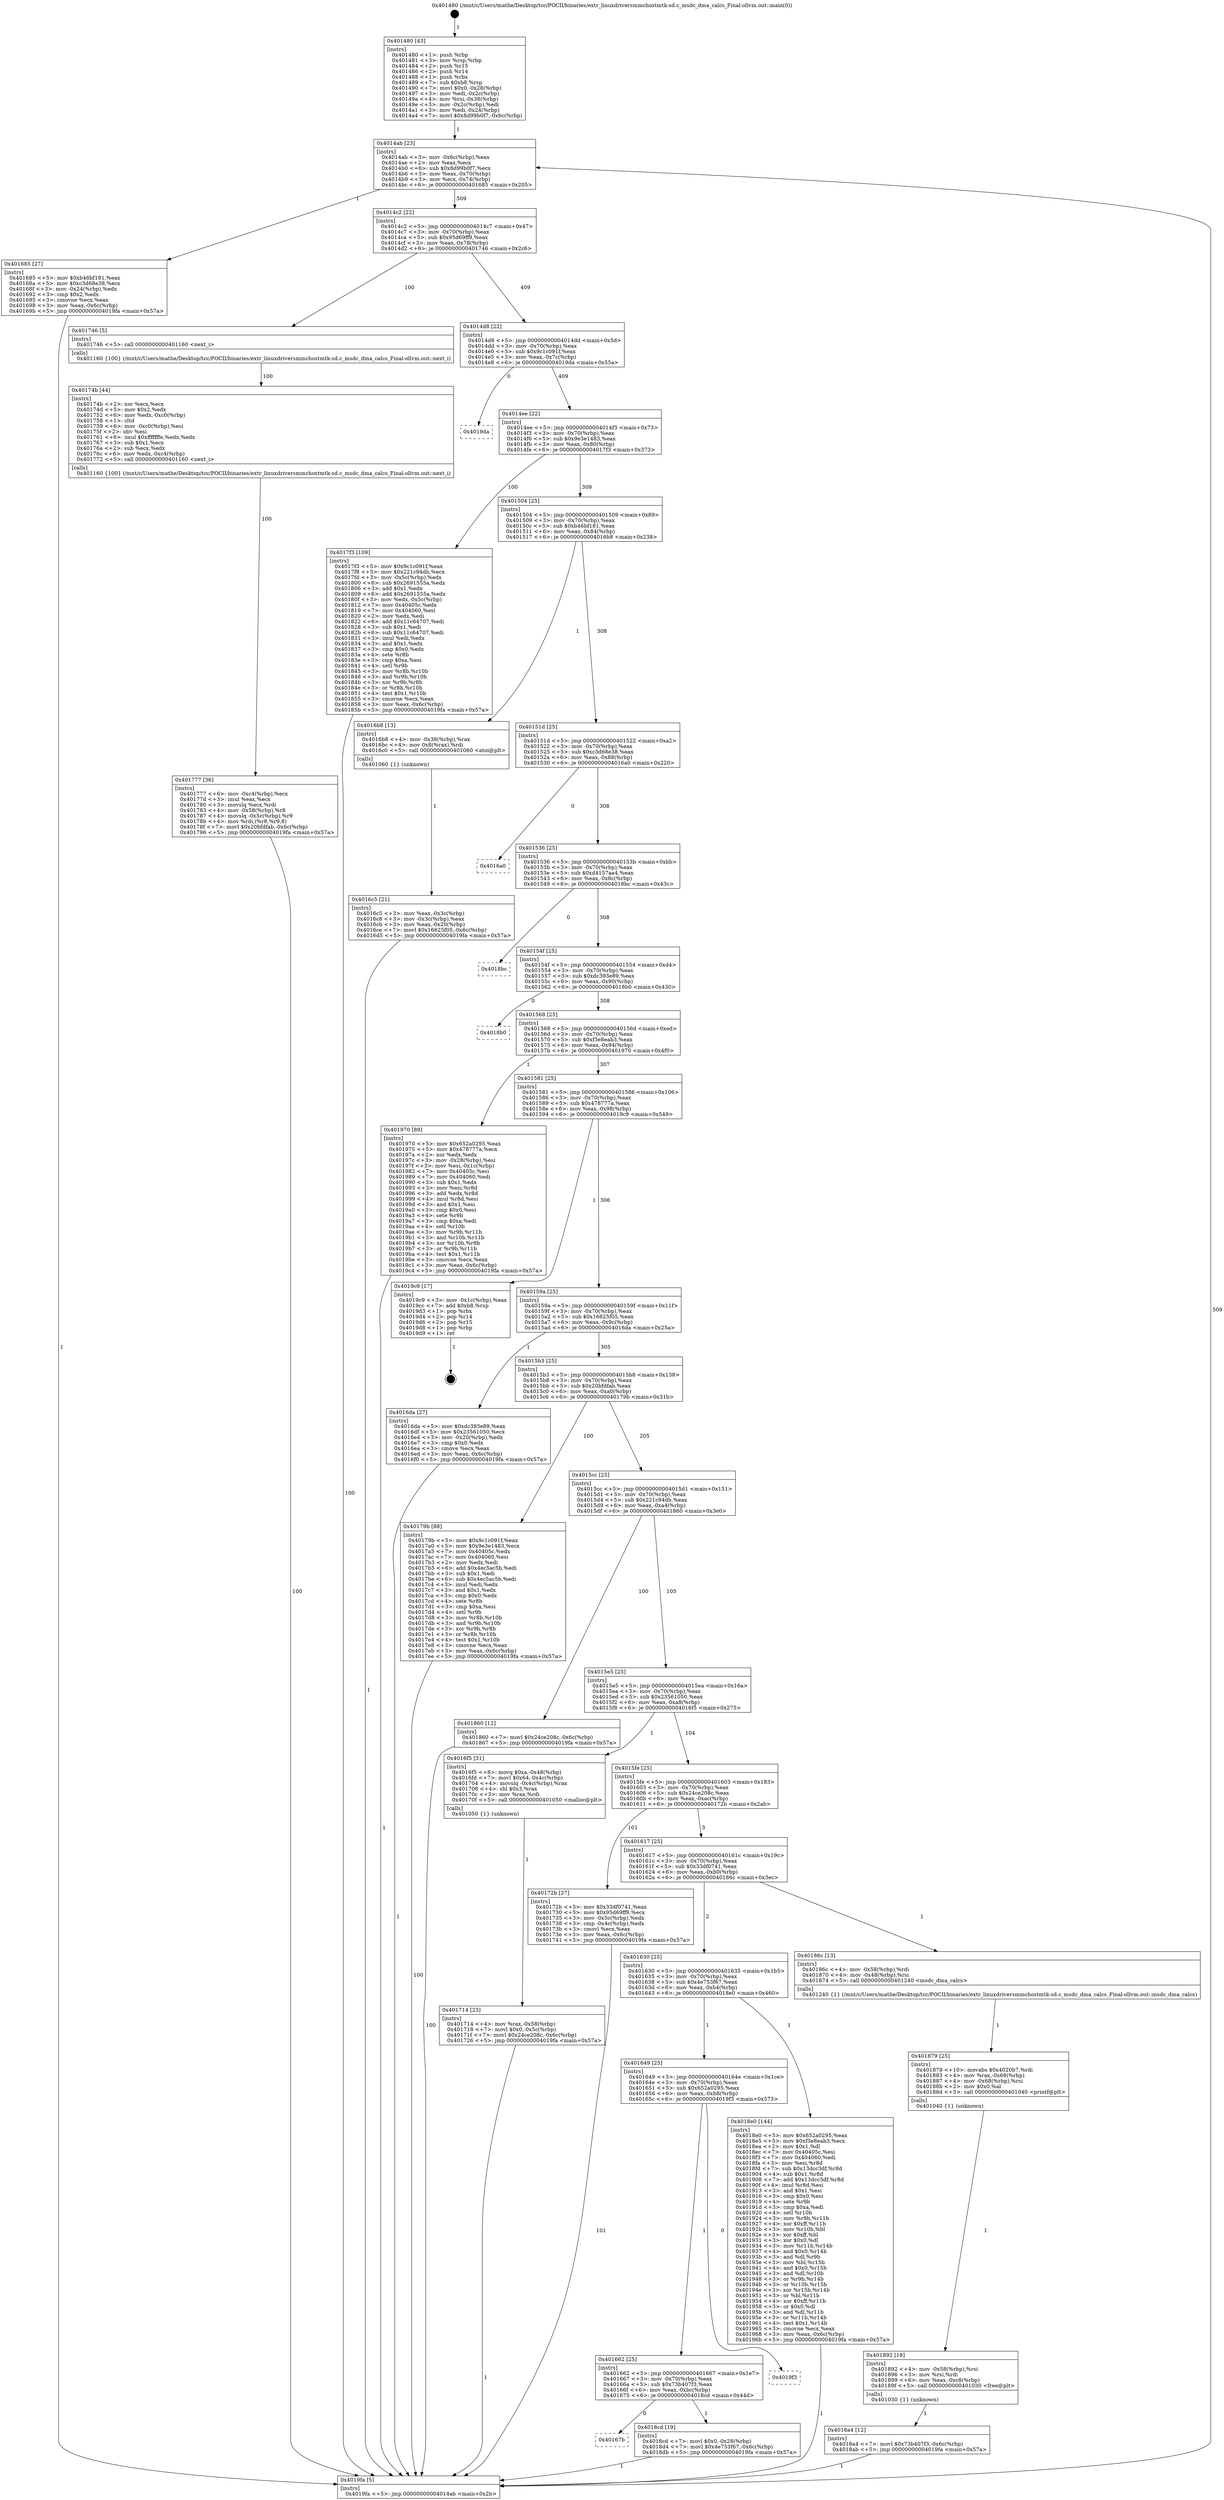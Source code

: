 digraph "0x401480" {
  label = "0x401480 (/mnt/c/Users/mathe/Desktop/tcc/POCII/binaries/extr_linuxdriversmmchostmtk-sd.c_msdc_dma_calcs_Final-ollvm.out::main(0))"
  labelloc = "t"
  node[shape=record]

  Entry [label="",width=0.3,height=0.3,shape=circle,fillcolor=black,style=filled]
  "0x4014ab" [label="{
     0x4014ab [23]\l
     | [instrs]\l
     &nbsp;&nbsp;0x4014ab \<+3\>: mov -0x6c(%rbp),%eax\l
     &nbsp;&nbsp;0x4014ae \<+2\>: mov %eax,%ecx\l
     &nbsp;&nbsp;0x4014b0 \<+6\>: sub $0x8d99b0f7,%ecx\l
     &nbsp;&nbsp;0x4014b6 \<+3\>: mov %eax,-0x70(%rbp)\l
     &nbsp;&nbsp;0x4014b9 \<+3\>: mov %ecx,-0x74(%rbp)\l
     &nbsp;&nbsp;0x4014bc \<+6\>: je 0000000000401685 \<main+0x205\>\l
  }"]
  "0x401685" [label="{
     0x401685 [27]\l
     | [instrs]\l
     &nbsp;&nbsp;0x401685 \<+5\>: mov $0xb46bf181,%eax\l
     &nbsp;&nbsp;0x40168a \<+5\>: mov $0xc3d68e38,%ecx\l
     &nbsp;&nbsp;0x40168f \<+3\>: mov -0x24(%rbp),%edx\l
     &nbsp;&nbsp;0x401692 \<+3\>: cmp $0x2,%edx\l
     &nbsp;&nbsp;0x401695 \<+3\>: cmovne %ecx,%eax\l
     &nbsp;&nbsp;0x401698 \<+3\>: mov %eax,-0x6c(%rbp)\l
     &nbsp;&nbsp;0x40169b \<+5\>: jmp 00000000004019fa \<main+0x57a\>\l
  }"]
  "0x4014c2" [label="{
     0x4014c2 [22]\l
     | [instrs]\l
     &nbsp;&nbsp;0x4014c2 \<+5\>: jmp 00000000004014c7 \<main+0x47\>\l
     &nbsp;&nbsp;0x4014c7 \<+3\>: mov -0x70(%rbp),%eax\l
     &nbsp;&nbsp;0x4014ca \<+5\>: sub $0x95d69ff9,%eax\l
     &nbsp;&nbsp;0x4014cf \<+3\>: mov %eax,-0x78(%rbp)\l
     &nbsp;&nbsp;0x4014d2 \<+6\>: je 0000000000401746 \<main+0x2c6\>\l
  }"]
  "0x4019fa" [label="{
     0x4019fa [5]\l
     | [instrs]\l
     &nbsp;&nbsp;0x4019fa \<+5\>: jmp 00000000004014ab \<main+0x2b\>\l
  }"]
  "0x401480" [label="{
     0x401480 [43]\l
     | [instrs]\l
     &nbsp;&nbsp;0x401480 \<+1\>: push %rbp\l
     &nbsp;&nbsp;0x401481 \<+3\>: mov %rsp,%rbp\l
     &nbsp;&nbsp;0x401484 \<+2\>: push %r15\l
     &nbsp;&nbsp;0x401486 \<+2\>: push %r14\l
     &nbsp;&nbsp;0x401488 \<+1\>: push %rbx\l
     &nbsp;&nbsp;0x401489 \<+7\>: sub $0xb8,%rsp\l
     &nbsp;&nbsp;0x401490 \<+7\>: movl $0x0,-0x28(%rbp)\l
     &nbsp;&nbsp;0x401497 \<+3\>: mov %edi,-0x2c(%rbp)\l
     &nbsp;&nbsp;0x40149a \<+4\>: mov %rsi,-0x38(%rbp)\l
     &nbsp;&nbsp;0x40149e \<+3\>: mov -0x2c(%rbp),%edi\l
     &nbsp;&nbsp;0x4014a1 \<+3\>: mov %edi,-0x24(%rbp)\l
     &nbsp;&nbsp;0x4014a4 \<+7\>: movl $0x8d99b0f7,-0x6c(%rbp)\l
  }"]
  Exit [label="",width=0.3,height=0.3,shape=circle,fillcolor=black,style=filled,peripheries=2]
  "0x401746" [label="{
     0x401746 [5]\l
     | [instrs]\l
     &nbsp;&nbsp;0x401746 \<+5\>: call 0000000000401160 \<next_i\>\l
     | [calls]\l
     &nbsp;&nbsp;0x401160 \{100\} (/mnt/c/Users/mathe/Desktop/tcc/POCII/binaries/extr_linuxdriversmmchostmtk-sd.c_msdc_dma_calcs_Final-ollvm.out::next_i)\l
  }"]
  "0x4014d8" [label="{
     0x4014d8 [22]\l
     | [instrs]\l
     &nbsp;&nbsp;0x4014d8 \<+5\>: jmp 00000000004014dd \<main+0x5d\>\l
     &nbsp;&nbsp;0x4014dd \<+3\>: mov -0x70(%rbp),%eax\l
     &nbsp;&nbsp;0x4014e0 \<+5\>: sub $0x9c1c091f,%eax\l
     &nbsp;&nbsp;0x4014e5 \<+3\>: mov %eax,-0x7c(%rbp)\l
     &nbsp;&nbsp;0x4014e8 \<+6\>: je 00000000004019da \<main+0x55a\>\l
  }"]
  "0x40167b" [label="{
     0x40167b\l
  }", style=dashed]
  "0x4019da" [label="{
     0x4019da\l
  }", style=dashed]
  "0x4014ee" [label="{
     0x4014ee [22]\l
     | [instrs]\l
     &nbsp;&nbsp;0x4014ee \<+5\>: jmp 00000000004014f3 \<main+0x73\>\l
     &nbsp;&nbsp;0x4014f3 \<+3\>: mov -0x70(%rbp),%eax\l
     &nbsp;&nbsp;0x4014f6 \<+5\>: sub $0x9e3e1483,%eax\l
     &nbsp;&nbsp;0x4014fb \<+3\>: mov %eax,-0x80(%rbp)\l
     &nbsp;&nbsp;0x4014fe \<+6\>: je 00000000004017f3 \<main+0x373\>\l
  }"]
  "0x4018cd" [label="{
     0x4018cd [19]\l
     | [instrs]\l
     &nbsp;&nbsp;0x4018cd \<+7\>: movl $0x0,-0x28(%rbp)\l
     &nbsp;&nbsp;0x4018d4 \<+7\>: movl $0x4e753f67,-0x6c(%rbp)\l
     &nbsp;&nbsp;0x4018db \<+5\>: jmp 00000000004019fa \<main+0x57a\>\l
  }"]
  "0x4017f3" [label="{
     0x4017f3 [109]\l
     | [instrs]\l
     &nbsp;&nbsp;0x4017f3 \<+5\>: mov $0x9c1c091f,%eax\l
     &nbsp;&nbsp;0x4017f8 \<+5\>: mov $0x221c94db,%ecx\l
     &nbsp;&nbsp;0x4017fd \<+3\>: mov -0x5c(%rbp),%edx\l
     &nbsp;&nbsp;0x401800 \<+6\>: sub $0x2691555a,%edx\l
     &nbsp;&nbsp;0x401806 \<+3\>: add $0x1,%edx\l
     &nbsp;&nbsp;0x401809 \<+6\>: add $0x2691555a,%edx\l
     &nbsp;&nbsp;0x40180f \<+3\>: mov %edx,-0x5c(%rbp)\l
     &nbsp;&nbsp;0x401812 \<+7\>: mov 0x40405c,%edx\l
     &nbsp;&nbsp;0x401819 \<+7\>: mov 0x404060,%esi\l
     &nbsp;&nbsp;0x401820 \<+2\>: mov %edx,%edi\l
     &nbsp;&nbsp;0x401822 \<+6\>: add $0x11c64707,%edi\l
     &nbsp;&nbsp;0x401828 \<+3\>: sub $0x1,%edi\l
     &nbsp;&nbsp;0x40182b \<+6\>: sub $0x11c64707,%edi\l
     &nbsp;&nbsp;0x401831 \<+3\>: imul %edi,%edx\l
     &nbsp;&nbsp;0x401834 \<+3\>: and $0x1,%edx\l
     &nbsp;&nbsp;0x401837 \<+3\>: cmp $0x0,%edx\l
     &nbsp;&nbsp;0x40183a \<+4\>: sete %r8b\l
     &nbsp;&nbsp;0x40183e \<+3\>: cmp $0xa,%esi\l
     &nbsp;&nbsp;0x401841 \<+4\>: setl %r9b\l
     &nbsp;&nbsp;0x401845 \<+3\>: mov %r8b,%r10b\l
     &nbsp;&nbsp;0x401848 \<+3\>: and %r9b,%r10b\l
     &nbsp;&nbsp;0x40184b \<+3\>: xor %r9b,%r8b\l
     &nbsp;&nbsp;0x40184e \<+3\>: or %r8b,%r10b\l
     &nbsp;&nbsp;0x401851 \<+4\>: test $0x1,%r10b\l
     &nbsp;&nbsp;0x401855 \<+3\>: cmovne %ecx,%eax\l
     &nbsp;&nbsp;0x401858 \<+3\>: mov %eax,-0x6c(%rbp)\l
     &nbsp;&nbsp;0x40185b \<+5\>: jmp 00000000004019fa \<main+0x57a\>\l
  }"]
  "0x401504" [label="{
     0x401504 [25]\l
     | [instrs]\l
     &nbsp;&nbsp;0x401504 \<+5\>: jmp 0000000000401509 \<main+0x89\>\l
     &nbsp;&nbsp;0x401509 \<+3\>: mov -0x70(%rbp),%eax\l
     &nbsp;&nbsp;0x40150c \<+5\>: sub $0xb46bf181,%eax\l
     &nbsp;&nbsp;0x401511 \<+6\>: mov %eax,-0x84(%rbp)\l
     &nbsp;&nbsp;0x401517 \<+6\>: je 00000000004016b8 \<main+0x238\>\l
  }"]
  "0x401662" [label="{
     0x401662 [25]\l
     | [instrs]\l
     &nbsp;&nbsp;0x401662 \<+5\>: jmp 0000000000401667 \<main+0x1e7\>\l
     &nbsp;&nbsp;0x401667 \<+3\>: mov -0x70(%rbp),%eax\l
     &nbsp;&nbsp;0x40166a \<+5\>: sub $0x73b407f3,%eax\l
     &nbsp;&nbsp;0x40166f \<+6\>: mov %eax,-0xbc(%rbp)\l
     &nbsp;&nbsp;0x401675 \<+6\>: je 00000000004018cd \<main+0x44d\>\l
  }"]
  "0x4016b8" [label="{
     0x4016b8 [13]\l
     | [instrs]\l
     &nbsp;&nbsp;0x4016b8 \<+4\>: mov -0x38(%rbp),%rax\l
     &nbsp;&nbsp;0x4016bc \<+4\>: mov 0x8(%rax),%rdi\l
     &nbsp;&nbsp;0x4016c0 \<+5\>: call 0000000000401060 \<atoi@plt\>\l
     | [calls]\l
     &nbsp;&nbsp;0x401060 \{1\} (unknown)\l
  }"]
  "0x40151d" [label="{
     0x40151d [25]\l
     | [instrs]\l
     &nbsp;&nbsp;0x40151d \<+5\>: jmp 0000000000401522 \<main+0xa2\>\l
     &nbsp;&nbsp;0x401522 \<+3\>: mov -0x70(%rbp),%eax\l
     &nbsp;&nbsp;0x401525 \<+5\>: sub $0xc3d68e38,%eax\l
     &nbsp;&nbsp;0x40152a \<+6\>: mov %eax,-0x88(%rbp)\l
     &nbsp;&nbsp;0x401530 \<+6\>: je 00000000004016a0 \<main+0x220\>\l
  }"]
  "0x4016c5" [label="{
     0x4016c5 [21]\l
     | [instrs]\l
     &nbsp;&nbsp;0x4016c5 \<+3\>: mov %eax,-0x3c(%rbp)\l
     &nbsp;&nbsp;0x4016c8 \<+3\>: mov -0x3c(%rbp),%eax\l
     &nbsp;&nbsp;0x4016cb \<+3\>: mov %eax,-0x20(%rbp)\l
     &nbsp;&nbsp;0x4016ce \<+7\>: movl $0x16625f05,-0x6c(%rbp)\l
     &nbsp;&nbsp;0x4016d5 \<+5\>: jmp 00000000004019fa \<main+0x57a\>\l
  }"]
  "0x4019f3" [label="{
     0x4019f3\l
  }", style=dashed]
  "0x4016a0" [label="{
     0x4016a0\l
  }", style=dashed]
  "0x401536" [label="{
     0x401536 [25]\l
     | [instrs]\l
     &nbsp;&nbsp;0x401536 \<+5\>: jmp 000000000040153b \<main+0xbb\>\l
     &nbsp;&nbsp;0x40153b \<+3\>: mov -0x70(%rbp),%eax\l
     &nbsp;&nbsp;0x40153e \<+5\>: sub $0xd4157aa4,%eax\l
     &nbsp;&nbsp;0x401543 \<+6\>: mov %eax,-0x8c(%rbp)\l
     &nbsp;&nbsp;0x401549 \<+6\>: je 00000000004018bc \<main+0x43c\>\l
  }"]
  "0x401649" [label="{
     0x401649 [25]\l
     | [instrs]\l
     &nbsp;&nbsp;0x401649 \<+5\>: jmp 000000000040164e \<main+0x1ce\>\l
     &nbsp;&nbsp;0x40164e \<+3\>: mov -0x70(%rbp),%eax\l
     &nbsp;&nbsp;0x401651 \<+5\>: sub $0x652a0295,%eax\l
     &nbsp;&nbsp;0x401656 \<+6\>: mov %eax,-0xb8(%rbp)\l
     &nbsp;&nbsp;0x40165c \<+6\>: je 00000000004019f3 \<main+0x573\>\l
  }"]
  "0x4018bc" [label="{
     0x4018bc\l
  }", style=dashed]
  "0x40154f" [label="{
     0x40154f [25]\l
     | [instrs]\l
     &nbsp;&nbsp;0x40154f \<+5\>: jmp 0000000000401554 \<main+0xd4\>\l
     &nbsp;&nbsp;0x401554 \<+3\>: mov -0x70(%rbp),%eax\l
     &nbsp;&nbsp;0x401557 \<+5\>: sub $0xdc393e89,%eax\l
     &nbsp;&nbsp;0x40155c \<+6\>: mov %eax,-0x90(%rbp)\l
     &nbsp;&nbsp;0x401562 \<+6\>: je 00000000004018b0 \<main+0x430\>\l
  }"]
  "0x4018e0" [label="{
     0x4018e0 [144]\l
     | [instrs]\l
     &nbsp;&nbsp;0x4018e0 \<+5\>: mov $0x652a0295,%eax\l
     &nbsp;&nbsp;0x4018e5 \<+5\>: mov $0xf3e8eab3,%ecx\l
     &nbsp;&nbsp;0x4018ea \<+2\>: mov $0x1,%dl\l
     &nbsp;&nbsp;0x4018ec \<+7\>: mov 0x40405c,%esi\l
     &nbsp;&nbsp;0x4018f3 \<+7\>: mov 0x404060,%edi\l
     &nbsp;&nbsp;0x4018fa \<+3\>: mov %esi,%r8d\l
     &nbsp;&nbsp;0x4018fd \<+7\>: sub $0x13dcc3df,%r8d\l
     &nbsp;&nbsp;0x401904 \<+4\>: sub $0x1,%r8d\l
     &nbsp;&nbsp;0x401908 \<+7\>: add $0x13dcc3df,%r8d\l
     &nbsp;&nbsp;0x40190f \<+4\>: imul %r8d,%esi\l
     &nbsp;&nbsp;0x401913 \<+3\>: and $0x1,%esi\l
     &nbsp;&nbsp;0x401916 \<+3\>: cmp $0x0,%esi\l
     &nbsp;&nbsp;0x401919 \<+4\>: sete %r9b\l
     &nbsp;&nbsp;0x40191d \<+3\>: cmp $0xa,%edi\l
     &nbsp;&nbsp;0x401920 \<+4\>: setl %r10b\l
     &nbsp;&nbsp;0x401924 \<+3\>: mov %r9b,%r11b\l
     &nbsp;&nbsp;0x401927 \<+4\>: xor $0xff,%r11b\l
     &nbsp;&nbsp;0x40192b \<+3\>: mov %r10b,%bl\l
     &nbsp;&nbsp;0x40192e \<+3\>: xor $0xff,%bl\l
     &nbsp;&nbsp;0x401931 \<+3\>: xor $0x0,%dl\l
     &nbsp;&nbsp;0x401934 \<+3\>: mov %r11b,%r14b\l
     &nbsp;&nbsp;0x401937 \<+4\>: and $0x0,%r14b\l
     &nbsp;&nbsp;0x40193b \<+3\>: and %dl,%r9b\l
     &nbsp;&nbsp;0x40193e \<+3\>: mov %bl,%r15b\l
     &nbsp;&nbsp;0x401941 \<+4\>: and $0x0,%r15b\l
     &nbsp;&nbsp;0x401945 \<+3\>: and %dl,%r10b\l
     &nbsp;&nbsp;0x401948 \<+3\>: or %r9b,%r14b\l
     &nbsp;&nbsp;0x40194b \<+3\>: or %r10b,%r15b\l
     &nbsp;&nbsp;0x40194e \<+3\>: xor %r15b,%r14b\l
     &nbsp;&nbsp;0x401951 \<+3\>: or %bl,%r11b\l
     &nbsp;&nbsp;0x401954 \<+4\>: xor $0xff,%r11b\l
     &nbsp;&nbsp;0x401958 \<+3\>: or $0x0,%dl\l
     &nbsp;&nbsp;0x40195b \<+3\>: and %dl,%r11b\l
     &nbsp;&nbsp;0x40195e \<+3\>: or %r11b,%r14b\l
     &nbsp;&nbsp;0x401961 \<+4\>: test $0x1,%r14b\l
     &nbsp;&nbsp;0x401965 \<+3\>: cmovne %ecx,%eax\l
     &nbsp;&nbsp;0x401968 \<+3\>: mov %eax,-0x6c(%rbp)\l
     &nbsp;&nbsp;0x40196b \<+5\>: jmp 00000000004019fa \<main+0x57a\>\l
  }"]
  "0x4018b0" [label="{
     0x4018b0\l
  }", style=dashed]
  "0x401568" [label="{
     0x401568 [25]\l
     | [instrs]\l
     &nbsp;&nbsp;0x401568 \<+5\>: jmp 000000000040156d \<main+0xed\>\l
     &nbsp;&nbsp;0x40156d \<+3\>: mov -0x70(%rbp),%eax\l
     &nbsp;&nbsp;0x401570 \<+5\>: sub $0xf3e8eab3,%eax\l
     &nbsp;&nbsp;0x401575 \<+6\>: mov %eax,-0x94(%rbp)\l
     &nbsp;&nbsp;0x40157b \<+6\>: je 0000000000401970 \<main+0x4f0\>\l
  }"]
  "0x4018a4" [label="{
     0x4018a4 [12]\l
     | [instrs]\l
     &nbsp;&nbsp;0x4018a4 \<+7\>: movl $0x73b407f3,-0x6c(%rbp)\l
     &nbsp;&nbsp;0x4018ab \<+5\>: jmp 00000000004019fa \<main+0x57a\>\l
  }"]
  "0x401970" [label="{
     0x401970 [89]\l
     | [instrs]\l
     &nbsp;&nbsp;0x401970 \<+5\>: mov $0x652a0295,%eax\l
     &nbsp;&nbsp;0x401975 \<+5\>: mov $0x478777a,%ecx\l
     &nbsp;&nbsp;0x40197a \<+2\>: xor %edx,%edx\l
     &nbsp;&nbsp;0x40197c \<+3\>: mov -0x28(%rbp),%esi\l
     &nbsp;&nbsp;0x40197f \<+3\>: mov %esi,-0x1c(%rbp)\l
     &nbsp;&nbsp;0x401982 \<+7\>: mov 0x40405c,%esi\l
     &nbsp;&nbsp;0x401989 \<+7\>: mov 0x404060,%edi\l
     &nbsp;&nbsp;0x401990 \<+3\>: sub $0x1,%edx\l
     &nbsp;&nbsp;0x401993 \<+3\>: mov %esi,%r8d\l
     &nbsp;&nbsp;0x401996 \<+3\>: add %edx,%r8d\l
     &nbsp;&nbsp;0x401999 \<+4\>: imul %r8d,%esi\l
     &nbsp;&nbsp;0x40199d \<+3\>: and $0x1,%esi\l
     &nbsp;&nbsp;0x4019a0 \<+3\>: cmp $0x0,%esi\l
     &nbsp;&nbsp;0x4019a3 \<+4\>: sete %r9b\l
     &nbsp;&nbsp;0x4019a7 \<+3\>: cmp $0xa,%edi\l
     &nbsp;&nbsp;0x4019aa \<+4\>: setl %r10b\l
     &nbsp;&nbsp;0x4019ae \<+3\>: mov %r9b,%r11b\l
     &nbsp;&nbsp;0x4019b1 \<+3\>: and %r10b,%r11b\l
     &nbsp;&nbsp;0x4019b4 \<+3\>: xor %r10b,%r9b\l
     &nbsp;&nbsp;0x4019b7 \<+3\>: or %r9b,%r11b\l
     &nbsp;&nbsp;0x4019ba \<+4\>: test $0x1,%r11b\l
     &nbsp;&nbsp;0x4019be \<+3\>: cmovne %ecx,%eax\l
     &nbsp;&nbsp;0x4019c1 \<+3\>: mov %eax,-0x6c(%rbp)\l
     &nbsp;&nbsp;0x4019c4 \<+5\>: jmp 00000000004019fa \<main+0x57a\>\l
  }"]
  "0x401581" [label="{
     0x401581 [25]\l
     | [instrs]\l
     &nbsp;&nbsp;0x401581 \<+5\>: jmp 0000000000401586 \<main+0x106\>\l
     &nbsp;&nbsp;0x401586 \<+3\>: mov -0x70(%rbp),%eax\l
     &nbsp;&nbsp;0x401589 \<+5\>: sub $0x478777a,%eax\l
     &nbsp;&nbsp;0x40158e \<+6\>: mov %eax,-0x98(%rbp)\l
     &nbsp;&nbsp;0x401594 \<+6\>: je 00000000004019c9 \<main+0x549\>\l
  }"]
  "0x401892" [label="{
     0x401892 [18]\l
     | [instrs]\l
     &nbsp;&nbsp;0x401892 \<+4\>: mov -0x58(%rbp),%rsi\l
     &nbsp;&nbsp;0x401896 \<+3\>: mov %rsi,%rdi\l
     &nbsp;&nbsp;0x401899 \<+6\>: mov %eax,-0xc8(%rbp)\l
     &nbsp;&nbsp;0x40189f \<+5\>: call 0000000000401030 \<free@plt\>\l
     | [calls]\l
     &nbsp;&nbsp;0x401030 \{1\} (unknown)\l
  }"]
  "0x4019c9" [label="{
     0x4019c9 [17]\l
     | [instrs]\l
     &nbsp;&nbsp;0x4019c9 \<+3\>: mov -0x1c(%rbp),%eax\l
     &nbsp;&nbsp;0x4019cc \<+7\>: add $0xb8,%rsp\l
     &nbsp;&nbsp;0x4019d3 \<+1\>: pop %rbx\l
     &nbsp;&nbsp;0x4019d4 \<+2\>: pop %r14\l
     &nbsp;&nbsp;0x4019d6 \<+2\>: pop %r15\l
     &nbsp;&nbsp;0x4019d8 \<+1\>: pop %rbp\l
     &nbsp;&nbsp;0x4019d9 \<+1\>: ret\l
  }"]
  "0x40159a" [label="{
     0x40159a [25]\l
     | [instrs]\l
     &nbsp;&nbsp;0x40159a \<+5\>: jmp 000000000040159f \<main+0x11f\>\l
     &nbsp;&nbsp;0x40159f \<+3\>: mov -0x70(%rbp),%eax\l
     &nbsp;&nbsp;0x4015a2 \<+5\>: sub $0x16625f05,%eax\l
     &nbsp;&nbsp;0x4015a7 \<+6\>: mov %eax,-0x9c(%rbp)\l
     &nbsp;&nbsp;0x4015ad \<+6\>: je 00000000004016da \<main+0x25a\>\l
  }"]
  "0x401879" [label="{
     0x401879 [25]\l
     | [instrs]\l
     &nbsp;&nbsp;0x401879 \<+10\>: movabs $0x4020b7,%rdi\l
     &nbsp;&nbsp;0x401883 \<+4\>: mov %rax,-0x68(%rbp)\l
     &nbsp;&nbsp;0x401887 \<+4\>: mov -0x68(%rbp),%rsi\l
     &nbsp;&nbsp;0x40188b \<+2\>: mov $0x0,%al\l
     &nbsp;&nbsp;0x40188d \<+5\>: call 0000000000401040 \<printf@plt\>\l
     | [calls]\l
     &nbsp;&nbsp;0x401040 \{1\} (unknown)\l
  }"]
  "0x4016da" [label="{
     0x4016da [27]\l
     | [instrs]\l
     &nbsp;&nbsp;0x4016da \<+5\>: mov $0xdc393e89,%eax\l
     &nbsp;&nbsp;0x4016df \<+5\>: mov $0x23561050,%ecx\l
     &nbsp;&nbsp;0x4016e4 \<+3\>: mov -0x20(%rbp),%edx\l
     &nbsp;&nbsp;0x4016e7 \<+3\>: cmp $0x0,%edx\l
     &nbsp;&nbsp;0x4016ea \<+3\>: cmove %ecx,%eax\l
     &nbsp;&nbsp;0x4016ed \<+3\>: mov %eax,-0x6c(%rbp)\l
     &nbsp;&nbsp;0x4016f0 \<+5\>: jmp 00000000004019fa \<main+0x57a\>\l
  }"]
  "0x4015b3" [label="{
     0x4015b3 [25]\l
     | [instrs]\l
     &nbsp;&nbsp;0x4015b3 \<+5\>: jmp 00000000004015b8 \<main+0x138\>\l
     &nbsp;&nbsp;0x4015b8 \<+3\>: mov -0x70(%rbp),%eax\l
     &nbsp;&nbsp;0x4015bb \<+5\>: sub $0x20bfdfab,%eax\l
     &nbsp;&nbsp;0x4015c0 \<+6\>: mov %eax,-0xa0(%rbp)\l
     &nbsp;&nbsp;0x4015c6 \<+6\>: je 000000000040179b \<main+0x31b\>\l
  }"]
  "0x401630" [label="{
     0x401630 [25]\l
     | [instrs]\l
     &nbsp;&nbsp;0x401630 \<+5\>: jmp 0000000000401635 \<main+0x1b5\>\l
     &nbsp;&nbsp;0x401635 \<+3\>: mov -0x70(%rbp),%eax\l
     &nbsp;&nbsp;0x401638 \<+5\>: sub $0x4e753f67,%eax\l
     &nbsp;&nbsp;0x40163d \<+6\>: mov %eax,-0xb4(%rbp)\l
     &nbsp;&nbsp;0x401643 \<+6\>: je 00000000004018e0 \<main+0x460\>\l
  }"]
  "0x40179b" [label="{
     0x40179b [88]\l
     | [instrs]\l
     &nbsp;&nbsp;0x40179b \<+5\>: mov $0x9c1c091f,%eax\l
     &nbsp;&nbsp;0x4017a0 \<+5\>: mov $0x9e3e1483,%ecx\l
     &nbsp;&nbsp;0x4017a5 \<+7\>: mov 0x40405c,%edx\l
     &nbsp;&nbsp;0x4017ac \<+7\>: mov 0x404060,%esi\l
     &nbsp;&nbsp;0x4017b3 \<+2\>: mov %edx,%edi\l
     &nbsp;&nbsp;0x4017b5 \<+6\>: add $0x4ec5ac5b,%edi\l
     &nbsp;&nbsp;0x4017bb \<+3\>: sub $0x1,%edi\l
     &nbsp;&nbsp;0x4017be \<+6\>: sub $0x4ec5ac5b,%edi\l
     &nbsp;&nbsp;0x4017c4 \<+3\>: imul %edi,%edx\l
     &nbsp;&nbsp;0x4017c7 \<+3\>: and $0x1,%edx\l
     &nbsp;&nbsp;0x4017ca \<+3\>: cmp $0x0,%edx\l
     &nbsp;&nbsp;0x4017cd \<+4\>: sete %r8b\l
     &nbsp;&nbsp;0x4017d1 \<+3\>: cmp $0xa,%esi\l
     &nbsp;&nbsp;0x4017d4 \<+4\>: setl %r9b\l
     &nbsp;&nbsp;0x4017d8 \<+3\>: mov %r8b,%r10b\l
     &nbsp;&nbsp;0x4017db \<+3\>: and %r9b,%r10b\l
     &nbsp;&nbsp;0x4017de \<+3\>: xor %r9b,%r8b\l
     &nbsp;&nbsp;0x4017e1 \<+3\>: or %r8b,%r10b\l
     &nbsp;&nbsp;0x4017e4 \<+4\>: test $0x1,%r10b\l
     &nbsp;&nbsp;0x4017e8 \<+3\>: cmovne %ecx,%eax\l
     &nbsp;&nbsp;0x4017eb \<+3\>: mov %eax,-0x6c(%rbp)\l
     &nbsp;&nbsp;0x4017ee \<+5\>: jmp 00000000004019fa \<main+0x57a\>\l
  }"]
  "0x4015cc" [label="{
     0x4015cc [25]\l
     | [instrs]\l
     &nbsp;&nbsp;0x4015cc \<+5\>: jmp 00000000004015d1 \<main+0x151\>\l
     &nbsp;&nbsp;0x4015d1 \<+3\>: mov -0x70(%rbp),%eax\l
     &nbsp;&nbsp;0x4015d4 \<+5\>: sub $0x221c94db,%eax\l
     &nbsp;&nbsp;0x4015d9 \<+6\>: mov %eax,-0xa4(%rbp)\l
     &nbsp;&nbsp;0x4015df \<+6\>: je 0000000000401860 \<main+0x3e0\>\l
  }"]
  "0x40186c" [label="{
     0x40186c [13]\l
     | [instrs]\l
     &nbsp;&nbsp;0x40186c \<+4\>: mov -0x58(%rbp),%rdi\l
     &nbsp;&nbsp;0x401870 \<+4\>: mov -0x48(%rbp),%rsi\l
     &nbsp;&nbsp;0x401874 \<+5\>: call 0000000000401240 \<msdc_dma_calcs\>\l
     | [calls]\l
     &nbsp;&nbsp;0x401240 \{1\} (/mnt/c/Users/mathe/Desktop/tcc/POCII/binaries/extr_linuxdriversmmchostmtk-sd.c_msdc_dma_calcs_Final-ollvm.out::msdc_dma_calcs)\l
  }"]
  "0x401860" [label="{
     0x401860 [12]\l
     | [instrs]\l
     &nbsp;&nbsp;0x401860 \<+7\>: movl $0x24ce208c,-0x6c(%rbp)\l
     &nbsp;&nbsp;0x401867 \<+5\>: jmp 00000000004019fa \<main+0x57a\>\l
  }"]
  "0x4015e5" [label="{
     0x4015e5 [25]\l
     | [instrs]\l
     &nbsp;&nbsp;0x4015e5 \<+5\>: jmp 00000000004015ea \<main+0x16a\>\l
     &nbsp;&nbsp;0x4015ea \<+3\>: mov -0x70(%rbp),%eax\l
     &nbsp;&nbsp;0x4015ed \<+5\>: sub $0x23561050,%eax\l
     &nbsp;&nbsp;0x4015f2 \<+6\>: mov %eax,-0xa8(%rbp)\l
     &nbsp;&nbsp;0x4015f8 \<+6\>: je 00000000004016f5 \<main+0x275\>\l
  }"]
  "0x401777" [label="{
     0x401777 [36]\l
     | [instrs]\l
     &nbsp;&nbsp;0x401777 \<+6\>: mov -0xc4(%rbp),%ecx\l
     &nbsp;&nbsp;0x40177d \<+3\>: imul %eax,%ecx\l
     &nbsp;&nbsp;0x401780 \<+3\>: movslq %ecx,%rdi\l
     &nbsp;&nbsp;0x401783 \<+4\>: mov -0x58(%rbp),%r8\l
     &nbsp;&nbsp;0x401787 \<+4\>: movslq -0x5c(%rbp),%r9\l
     &nbsp;&nbsp;0x40178b \<+4\>: mov %rdi,(%r8,%r9,8)\l
     &nbsp;&nbsp;0x40178f \<+7\>: movl $0x20bfdfab,-0x6c(%rbp)\l
     &nbsp;&nbsp;0x401796 \<+5\>: jmp 00000000004019fa \<main+0x57a\>\l
  }"]
  "0x4016f5" [label="{
     0x4016f5 [31]\l
     | [instrs]\l
     &nbsp;&nbsp;0x4016f5 \<+8\>: movq $0xa,-0x48(%rbp)\l
     &nbsp;&nbsp;0x4016fd \<+7\>: movl $0x64,-0x4c(%rbp)\l
     &nbsp;&nbsp;0x401704 \<+4\>: movslq -0x4c(%rbp),%rax\l
     &nbsp;&nbsp;0x401708 \<+4\>: shl $0x3,%rax\l
     &nbsp;&nbsp;0x40170c \<+3\>: mov %rax,%rdi\l
     &nbsp;&nbsp;0x40170f \<+5\>: call 0000000000401050 \<malloc@plt\>\l
     | [calls]\l
     &nbsp;&nbsp;0x401050 \{1\} (unknown)\l
  }"]
  "0x4015fe" [label="{
     0x4015fe [25]\l
     | [instrs]\l
     &nbsp;&nbsp;0x4015fe \<+5\>: jmp 0000000000401603 \<main+0x183\>\l
     &nbsp;&nbsp;0x401603 \<+3\>: mov -0x70(%rbp),%eax\l
     &nbsp;&nbsp;0x401606 \<+5\>: sub $0x24ce208c,%eax\l
     &nbsp;&nbsp;0x40160b \<+6\>: mov %eax,-0xac(%rbp)\l
     &nbsp;&nbsp;0x401611 \<+6\>: je 000000000040172b \<main+0x2ab\>\l
  }"]
  "0x401714" [label="{
     0x401714 [23]\l
     | [instrs]\l
     &nbsp;&nbsp;0x401714 \<+4\>: mov %rax,-0x58(%rbp)\l
     &nbsp;&nbsp;0x401718 \<+7\>: movl $0x0,-0x5c(%rbp)\l
     &nbsp;&nbsp;0x40171f \<+7\>: movl $0x24ce208c,-0x6c(%rbp)\l
     &nbsp;&nbsp;0x401726 \<+5\>: jmp 00000000004019fa \<main+0x57a\>\l
  }"]
  "0x40174b" [label="{
     0x40174b [44]\l
     | [instrs]\l
     &nbsp;&nbsp;0x40174b \<+2\>: xor %ecx,%ecx\l
     &nbsp;&nbsp;0x40174d \<+5\>: mov $0x2,%edx\l
     &nbsp;&nbsp;0x401752 \<+6\>: mov %edx,-0xc0(%rbp)\l
     &nbsp;&nbsp;0x401758 \<+1\>: cltd\l
     &nbsp;&nbsp;0x401759 \<+6\>: mov -0xc0(%rbp),%esi\l
     &nbsp;&nbsp;0x40175f \<+2\>: idiv %esi\l
     &nbsp;&nbsp;0x401761 \<+6\>: imul $0xfffffffe,%edx,%edx\l
     &nbsp;&nbsp;0x401767 \<+3\>: sub $0x1,%ecx\l
     &nbsp;&nbsp;0x40176a \<+2\>: sub %ecx,%edx\l
     &nbsp;&nbsp;0x40176c \<+6\>: mov %edx,-0xc4(%rbp)\l
     &nbsp;&nbsp;0x401772 \<+5\>: call 0000000000401160 \<next_i\>\l
     | [calls]\l
     &nbsp;&nbsp;0x401160 \{100\} (/mnt/c/Users/mathe/Desktop/tcc/POCII/binaries/extr_linuxdriversmmchostmtk-sd.c_msdc_dma_calcs_Final-ollvm.out::next_i)\l
  }"]
  "0x40172b" [label="{
     0x40172b [27]\l
     | [instrs]\l
     &nbsp;&nbsp;0x40172b \<+5\>: mov $0x33df0741,%eax\l
     &nbsp;&nbsp;0x401730 \<+5\>: mov $0x95d69ff9,%ecx\l
     &nbsp;&nbsp;0x401735 \<+3\>: mov -0x5c(%rbp),%edx\l
     &nbsp;&nbsp;0x401738 \<+3\>: cmp -0x4c(%rbp),%edx\l
     &nbsp;&nbsp;0x40173b \<+3\>: cmovl %ecx,%eax\l
     &nbsp;&nbsp;0x40173e \<+3\>: mov %eax,-0x6c(%rbp)\l
     &nbsp;&nbsp;0x401741 \<+5\>: jmp 00000000004019fa \<main+0x57a\>\l
  }"]
  "0x401617" [label="{
     0x401617 [25]\l
     | [instrs]\l
     &nbsp;&nbsp;0x401617 \<+5\>: jmp 000000000040161c \<main+0x19c\>\l
     &nbsp;&nbsp;0x40161c \<+3\>: mov -0x70(%rbp),%eax\l
     &nbsp;&nbsp;0x40161f \<+5\>: sub $0x33df0741,%eax\l
     &nbsp;&nbsp;0x401624 \<+6\>: mov %eax,-0xb0(%rbp)\l
     &nbsp;&nbsp;0x40162a \<+6\>: je 000000000040186c \<main+0x3ec\>\l
  }"]
  Entry -> "0x401480" [label=" 1"]
  "0x4014ab" -> "0x401685" [label=" 1"]
  "0x4014ab" -> "0x4014c2" [label=" 509"]
  "0x401685" -> "0x4019fa" [label=" 1"]
  "0x401480" -> "0x4014ab" [label=" 1"]
  "0x4019fa" -> "0x4014ab" [label=" 509"]
  "0x4019c9" -> Exit [label=" 1"]
  "0x4014c2" -> "0x401746" [label=" 100"]
  "0x4014c2" -> "0x4014d8" [label=" 409"]
  "0x401970" -> "0x4019fa" [label=" 1"]
  "0x4014d8" -> "0x4019da" [label=" 0"]
  "0x4014d8" -> "0x4014ee" [label=" 409"]
  "0x4018e0" -> "0x4019fa" [label=" 1"]
  "0x4014ee" -> "0x4017f3" [label=" 100"]
  "0x4014ee" -> "0x401504" [label=" 309"]
  "0x4018cd" -> "0x4019fa" [label=" 1"]
  "0x401504" -> "0x4016b8" [label=" 1"]
  "0x401504" -> "0x40151d" [label=" 308"]
  "0x4016b8" -> "0x4016c5" [label=" 1"]
  "0x4016c5" -> "0x4019fa" [label=" 1"]
  "0x401662" -> "0x4018cd" [label=" 1"]
  "0x40151d" -> "0x4016a0" [label=" 0"]
  "0x40151d" -> "0x401536" [label=" 308"]
  "0x401662" -> "0x40167b" [label=" 0"]
  "0x401536" -> "0x4018bc" [label=" 0"]
  "0x401536" -> "0x40154f" [label=" 308"]
  "0x401649" -> "0x4019f3" [label=" 0"]
  "0x40154f" -> "0x4018b0" [label=" 0"]
  "0x40154f" -> "0x401568" [label=" 308"]
  "0x401649" -> "0x401662" [label=" 1"]
  "0x401568" -> "0x401970" [label=" 1"]
  "0x401568" -> "0x401581" [label=" 307"]
  "0x401630" -> "0x4018e0" [label=" 1"]
  "0x401581" -> "0x4019c9" [label=" 1"]
  "0x401581" -> "0x40159a" [label=" 306"]
  "0x401630" -> "0x401649" [label=" 1"]
  "0x40159a" -> "0x4016da" [label=" 1"]
  "0x40159a" -> "0x4015b3" [label=" 305"]
  "0x4016da" -> "0x4019fa" [label=" 1"]
  "0x4018a4" -> "0x4019fa" [label=" 1"]
  "0x4015b3" -> "0x40179b" [label=" 100"]
  "0x4015b3" -> "0x4015cc" [label=" 205"]
  "0x401892" -> "0x4018a4" [label=" 1"]
  "0x4015cc" -> "0x401860" [label=" 100"]
  "0x4015cc" -> "0x4015e5" [label=" 105"]
  "0x401879" -> "0x401892" [label=" 1"]
  "0x4015e5" -> "0x4016f5" [label=" 1"]
  "0x4015e5" -> "0x4015fe" [label=" 104"]
  "0x4016f5" -> "0x401714" [label=" 1"]
  "0x401714" -> "0x4019fa" [label=" 1"]
  "0x401617" -> "0x401630" [label=" 2"]
  "0x4015fe" -> "0x40172b" [label=" 101"]
  "0x4015fe" -> "0x401617" [label=" 3"]
  "0x40172b" -> "0x4019fa" [label=" 101"]
  "0x401746" -> "0x40174b" [label=" 100"]
  "0x40174b" -> "0x401777" [label=" 100"]
  "0x401777" -> "0x4019fa" [label=" 100"]
  "0x40179b" -> "0x4019fa" [label=" 100"]
  "0x4017f3" -> "0x4019fa" [label=" 100"]
  "0x401860" -> "0x4019fa" [label=" 100"]
  "0x40186c" -> "0x401879" [label=" 1"]
  "0x401617" -> "0x40186c" [label=" 1"]
}
